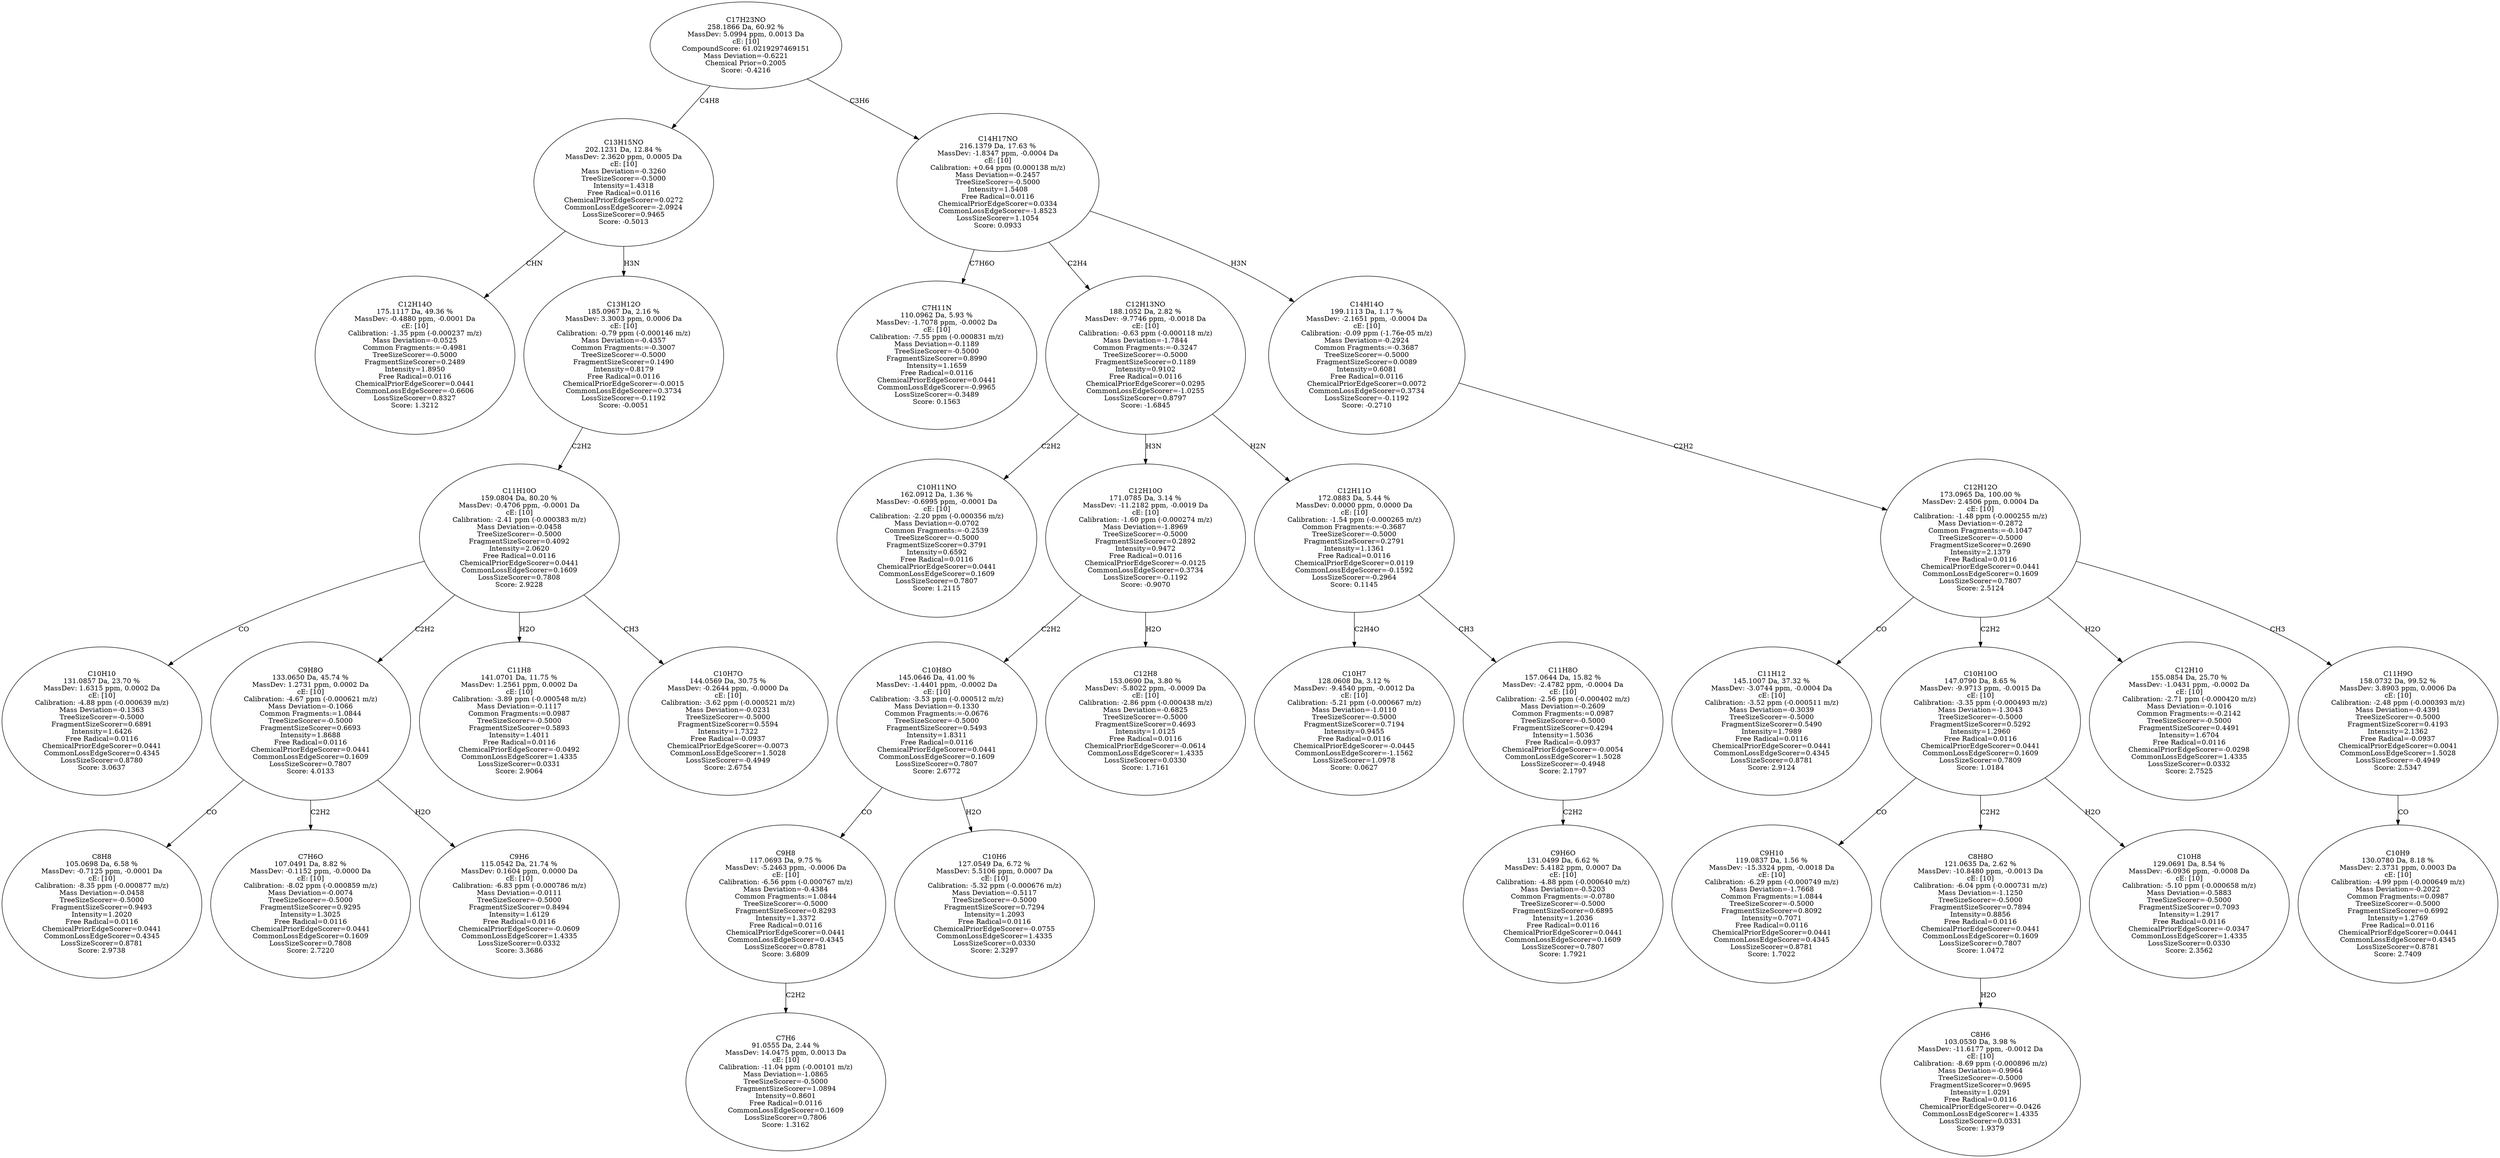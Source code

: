 strict digraph {
v1 [label="C12H14O\n175.1117 Da, 49.36 %\nMassDev: -0.4880 ppm, -0.0001 Da\ncE: [10]\nCalibration: -1.35 ppm (-0.000237 m/z)\nMass Deviation=-0.0525\nCommon Fragments:=-0.4981\nTreeSizeScorer=-0.5000\nFragmentSizeScorer=0.2489\nIntensity=1.8950\nFree Radical=0.0116\nChemicalPriorEdgeScorer=0.0441\nCommonLossEdgeScorer=-0.6606\nLossSizeScorer=0.8327\nScore: 1.3212"];
v2 [label="C10H10\n131.0857 Da, 23.70 %\nMassDev: 1.6315 ppm, 0.0002 Da\ncE: [10]\nCalibration: -4.88 ppm (-0.000639 m/z)\nMass Deviation=-0.1363\nTreeSizeScorer=-0.5000\nFragmentSizeScorer=0.6891\nIntensity=1.6426\nFree Radical=0.0116\nChemicalPriorEdgeScorer=0.0441\nCommonLossEdgeScorer=0.4345\nLossSizeScorer=0.8780\nScore: 3.0637"];
v3 [label="C8H8\n105.0698 Da, 6.58 %\nMassDev: -0.7125 ppm, -0.0001 Da\ncE: [10]\nCalibration: -8.35 ppm (-0.000877 m/z)\nMass Deviation=-0.0458\nTreeSizeScorer=-0.5000\nFragmentSizeScorer=0.9493\nIntensity=1.2020\nFree Radical=0.0116\nChemicalPriorEdgeScorer=0.0441\nCommonLossEdgeScorer=0.4345\nLossSizeScorer=0.8781\nScore: 2.9738"];
v4 [label="C7H6O\n107.0491 Da, 8.82 %\nMassDev: -0.1152 ppm, -0.0000 Da\ncE: [10]\nCalibration: -8.02 ppm (-0.000859 m/z)\nMass Deviation=-0.0074\nTreeSizeScorer=-0.5000\nFragmentSizeScorer=0.9295\nIntensity=1.3025\nFree Radical=0.0116\nChemicalPriorEdgeScorer=0.0441\nCommonLossEdgeScorer=0.1609\nLossSizeScorer=0.7808\nScore: 2.7220"];
v5 [label="C9H6\n115.0542 Da, 21.74 %\nMassDev: 0.1604 ppm, 0.0000 Da\ncE: [10]\nCalibration: -6.83 ppm (-0.000786 m/z)\nMass Deviation=-0.0111\nTreeSizeScorer=-0.5000\nFragmentSizeScorer=0.8494\nIntensity=1.6129\nFree Radical=0.0116\nChemicalPriorEdgeScorer=-0.0609\nCommonLossEdgeScorer=1.4335\nLossSizeScorer=0.0332\nScore: 3.3686"];
v6 [label="C9H8O\n133.0650 Da, 45.74 %\nMassDev: 1.2731 ppm, 0.0002 Da\ncE: [10]\nCalibration: -4.67 ppm (-0.000621 m/z)\nMass Deviation=-0.1066\nCommon Fragments:=1.0844\nTreeSizeScorer=-0.5000\nFragmentSizeScorer=0.6693\nIntensity=1.8688\nFree Radical=0.0116\nChemicalPriorEdgeScorer=0.0441\nCommonLossEdgeScorer=0.1609\nLossSizeScorer=0.7807\nScore: 4.0133"];
v7 [label="C11H8\n141.0701 Da, 11.75 %\nMassDev: 1.2561 ppm, 0.0002 Da\ncE: [10]\nCalibration: -3.89 ppm (-0.000548 m/z)\nMass Deviation=-0.1117\nCommon Fragments:=0.0987\nTreeSizeScorer=-0.5000\nFragmentSizeScorer=0.5893\nIntensity=1.4011\nFree Radical=0.0116\nChemicalPriorEdgeScorer=-0.0492\nCommonLossEdgeScorer=1.4335\nLossSizeScorer=0.0331\nScore: 2.9064"];
v8 [label="C10H7O\n144.0569 Da, 30.75 %\nMassDev: -0.2644 ppm, -0.0000 Da\ncE: [10]\nCalibration: -3.62 ppm (-0.000521 m/z)\nMass Deviation=-0.0231\nTreeSizeScorer=-0.5000\nFragmentSizeScorer=0.5594\nIntensity=1.7322\nFree Radical=-0.0937\nChemicalPriorEdgeScorer=-0.0073\nCommonLossEdgeScorer=1.5028\nLossSizeScorer=-0.4949\nScore: 2.6754"];
v9 [label="C11H10O\n159.0804 Da, 80.20 %\nMassDev: -0.4706 ppm, -0.0001 Da\ncE: [10]\nCalibration: -2.41 ppm (-0.000383 m/z)\nMass Deviation=-0.0458\nTreeSizeScorer=-0.5000\nFragmentSizeScorer=0.4092\nIntensity=2.0620\nFree Radical=0.0116\nChemicalPriorEdgeScorer=0.0441\nCommonLossEdgeScorer=0.1609\nLossSizeScorer=0.7808\nScore: 2.9228"];
v10 [label="C13H12O\n185.0967 Da, 2.16 %\nMassDev: 3.3003 ppm, 0.0006 Da\ncE: [10]\nCalibration: -0.79 ppm (-0.000146 m/z)\nMass Deviation=-0.4357\nCommon Fragments:=-0.3007\nTreeSizeScorer=-0.5000\nFragmentSizeScorer=0.1490\nIntensity=0.8179\nFree Radical=0.0116\nChemicalPriorEdgeScorer=-0.0015\nCommonLossEdgeScorer=0.3734\nLossSizeScorer=-0.1192\nScore: -0.0051"];
v11 [label="C13H15NO\n202.1231 Da, 12.84 %\nMassDev: 2.3620 ppm, 0.0005 Da\ncE: [10]\nMass Deviation=-0.3260\nTreeSizeScorer=-0.5000\nIntensity=1.4318\nFree Radical=0.0116\nChemicalPriorEdgeScorer=0.0272\nCommonLossEdgeScorer=-2.0924\nLossSizeScorer=0.9465\nScore: -0.5013"];
v12 [label="C7H11N\n110.0962 Da, 5.93 %\nMassDev: -1.7078 ppm, -0.0002 Da\ncE: [10]\nCalibration: -7.55 ppm (-0.000831 m/z)\nMass Deviation=-0.1189\nTreeSizeScorer=-0.5000\nFragmentSizeScorer=0.8990\nIntensity=1.1659\nFree Radical=0.0116\nChemicalPriorEdgeScorer=0.0441\nCommonLossEdgeScorer=-0.9965\nLossSizeScorer=-0.3489\nScore: 0.1563"];
v13 [label="C10H11NO\n162.0912 Da, 1.36 %\nMassDev: -0.6995 ppm, -0.0001 Da\ncE: [10]\nCalibration: -2.20 ppm (-0.000356 m/z)\nMass Deviation=-0.0702\nCommon Fragments:=-0.2539\nTreeSizeScorer=-0.5000\nFragmentSizeScorer=0.3791\nIntensity=0.6592\nFree Radical=0.0116\nChemicalPriorEdgeScorer=0.0441\nCommonLossEdgeScorer=0.1609\nLossSizeScorer=0.7807\nScore: 1.2115"];
v14 [label="C7H6\n91.0555 Da, 2.44 %\nMassDev: 14.0475 ppm, 0.0013 Da\ncE: [10]\nCalibration: -11.04 ppm (-0.00101 m/z)\nMass Deviation=-1.0865\nTreeSizeScorer=-0.5000\nFragmentSizeScorer=1.0894\nIntensity=0.8601\nFree Radical=0.0116\nCommonLossEdgeScorer=0.1609\nLossSizeScorer=0.7806\nScore: 1.3162"];
v15 [label="C9H8\n117.0693 Da, 9.75 %\nMassDev: -5.2463 ppm, -0.0006 Da\ncE: [10]\nCalibration: -6.56 ppm (-0.000767 m/z)\nMass Deviation=-0.4384\nCommon Fragments:=1.0844\nTreeSizeScorer=-0.5000\nFragmentSizeScorer=0.8293\nIntensity=1.3372\nFree Radical=0.0116\nChemicalPriorEdgeScorer=0.0441\nCommonLossEdgeScorer=0.4345\nLossSizeScorer=0.8781\nScore: 3.6809"];
v16 [label="C10H6\n127.0549 Da, 6.72 %\nMassDev: 5.5106 ppm, 0.0007 Da\ncE: [10]\nCalibration: -5.32 ppm (-0.000676 m/z)\nMass Deviation=-0.5117\nTreeSizeScorer=-0.5000\nFragmentSizeScorer=0.7294\nIntensity=1.2093\nFree Radical=0.0116\nChemicalPriorEdgeScorer=-0.0755\nCommonLossEdgeScorer=1.4335\nLossSizeScorer=0.0330\nScore: 2.3297"];
v17 [label="C10H8O\n145.0646 Da, 41.00 %\nMassDev: -1.4401 ppm, -0.0002 Da\ncE: [10]\nCalibration: -3.53 ppm (-0.000512 m/z)\nMass Deviation=-0.1330\nCommon Fragments:=-0.0676\nTreeSizeScorer=-0.5000\nFragmentSizeScorer=0.5493\nIntensity=1.8311\nFree Radical=0.0116\nChemicalPriorEdgeScorer=0.0441\nCommonLossEdgeScorer=0.1609\nLossSizeScorer=0.7807\nScore: 2.6772"];
v18 [label="C12H8\n153.0690 Da, 3.80 %\nMassDev: -5.8022 ppm, -0.0009 Da\ncE: [10]\nCalibration: -2.86 ppm (-0.000438 m/z)\nMass Deviation=-0.6825\nTreeSizeScorer=-0.5000\nFragmentSizeScorer=0.4693\nIntensity=1.0125\nFree Radical=0.0116\nChemicalPriorEdgeScorer=-0.0614\nCommonLossEdgeScorer=1.4335\nLossSizeScorer=0.0330\nScore: 1.7161"];
v19 [label="C12H10O\n171.0785 Da, 3.14 %\nMassDev: -11.2182 ppm, -0.0019 Da\ncE: [10]\nCalibration: -1.60 ppm (-0.000274 m/z)\nMass Deviation=-1.8969\nTreeSizeScorer=-0.5000\nFragmentSizeScorer=0.2892\nIntensity=0.9472\nFree Radical=0.0116\nChemicalPriorEdgeScorer=-0.0125\nCommonLossEdgeScorer=0.3734\nLossSizeScorer=-0.1192\nScore: -0.9070"];
v20 [label="C10H7\n128.0608 Da, 3.12 %\nMassDev: -9.4540 ppm, -0.0012 Da\ncE: [10]\nCalibration: -5.21 ppm (-0.000667 m/z)\nMass Deviation=-1.0110\nTreeSizeScorer=-0.5000\nFragmentSizeScorer=0.7194\nIntensity=0.9455\nFree Radical=0.0116\nChemicalPriorEdgeScorer=-0.0445\nCommonLossEdgeScorer=-1.1562\nLossSizeScorer=1.0978\nScore: 0.0627"];
v21 [label="C9H6O\n131.0499 Da, 6.62 %\nMassDev: 5.4182 ppm, 0.0007 Da\ncE: [10]\nCalibration: -4.88 ppm (-0.000640 m/z)\nMass Deviation=-0.5203\nCommon Fragments:=-0.0780\nTreeSizeScorer=-0.5000\nFragmentSizeScorer=0.6895\nIntensity=1.2036\nFree Radical=0.0116\nChemicalPriorEdgeScorer=0.0441\nCommonLossEdgeScorer=0.1609\nLossSizeScorer=0.7807\nScore: 1.7921"];
v22 [label="C11H8O\n157.0644 Da, 15.82 %\nMassDev: -2.4782 ppm, -0.0004 Da\ncE: [10]\nCalibration: -2.56 ppm (-0.000402 m/z)\nMass Deviation=-0.2609\nCommon Fragments:=0.0987\nTreeSizeScorer=-0.5000\nFragmentSizeScorer=0.4294\nIntensity=1.5036\nFree Radical=-0.0937\nChemicalPriorEdgeScorer=-0.0054\nCommonLossEdgeScorer=1.5028\nLossSizeScorer=-0.4948\nScore: 2.1797"];
v23 [label="C12H11O\n172.0883 Da, 5.44 %\nMassDev: 0.0000 ppm, 0.0000 Da\ncE: [10]\nCalibration: -1.54 ppm (-0.000265 m/z)\nCommon Fragments:=-0.3687\nTreeSizeScorer=-0.5000\nFragmentSizeScorer=0.2791\nIntensity=1.1361\nFree Radical=0.0116\nChemicalPriorEdgeScorer=0.0119\nCommonLossEdgeScorer=-0.1592\nLossSizeScorer=-0.2964\nScore: 0.1145"];
v24 [label="C12H13NO\n188.1052 Da, 2.82 %\nMassDev: -9.7746 ppm, -0.0018 Da\ncE: [10]\nCalibration: -0.63 ppm (-0.000118 m/z)\nMass Deviation=-1.7844\nCommon Fragments:=-0.3247\nTreeSizeScorer=-0.5000\nFragmentSizeScorer=0.1189\nIntensity=0.9102\nFree Radical=0.0116\nChemicalPriorEdgeScorer=0.0295\nCommonLossEdgeScorer=-1.0255\nLossSizeScorer=0.8797\nScore: -1.6845"];
v25 [label="C11H12\n145.1007 Da, 37.32 %\nMassDev: -3.0744 ppm, -0.0004 Da\ncE: [10]\nCalibration: -3.52 ppm (-0.000511 m/z)\nMass Deviation=-0.3039\nTreeSizeScorer=-0.5000\nFragmentSizeScorer=0.5490\nIntensity=1.7989\nFree Radical=0.0116\nChemicalPriorEdgeScorer=0.0441\nCommonLossEdgeScorer=0.4345\nLossSizeScorer=0.8781\nScore: 2.9124"];
v26 [label="C9H10\n119.0837 Da, 1.56 %\nMassDev: -15.3324 ppm, -0.0018 Da\ncE: [10]\nCalibration: -6.29 ppm (-0.000749 m/z)\nMass Deviation=-1.7668\nCommon Fragments:=1.0844\nTreeSizeScorer=-0.5000\nFragmentSizeScorer=0.8092\nIntensity=0.7071\nFree Radical=0.0116\nChemicalPriorEdgeScorer=0.0441\nCommonLossEdgeScorer=0.4345\nLossSizeScorer=0.8781\nScore: 1.7022"];
v27 [label="C8H6\n103.0530 Da, 3.98 %\nMassDev: -11.6177 ppm, -0.0012 Da\ncE: [10]\nCalibration: -8.69 ppm (-0.000896 m/z)\nMass Deviation=-0.9964\nTreeSizeScorer=-0.5000\nFragmentSizeScorer=0.9695\nIntensity=1.0291\nFree Radical=0.0116\nChemicalPriorEdgeScorer=-0.0426\nCommonLossEdgeScorer=1.4335\nLossSizeScorer=0.0331\nScore: 1.9379"];
v28 [label="C8H8O\n121.0635 Da, 2.62 %\nMassDev: -10.8480 ppm, -0.0013 Da\ncE: [10]\nCalibration: -6.04 ppm (-0.000731 m/z)\nMass Deviation=-1.1250\nTreeSizeScorer=-0.5000\nFragmentSizeScorer=0.7894\nIntensity=0.8856\nFree Radical=0.0116\nChemicalPriorEdgeScorer=0.0441\nCommonLossEdgeScorer=0.1609\nLossSizeScorer=0.7807\nScore: 1.0472"];
v29 [label="C10H8\n129.0691 Da, 8.54 %\nMassDev: -6.0936 ppm, -0.0008 Da\ncE: [10]\nCalibration: -5.10 ppm (-0.000658 m/z)\nMass Deviation=-0.5883\nTreeSizeScorer=-0.5000\nFragmentSizeScorer=0.7093\nIntensity=1.2917\nFree Radical=0.0116\nChemicalPriorEdgeScorer=-0.0347\nCommonLossEdgeScorer=1.4335\nLossSizeScorer=0.0330\nScore: 2.3562"];
v30 [label="C10H10O\n147.0790 Da, 8.65 %\nMassDev: -9.9713 ppm, -0.0015 Da\ncE: [10]\nCalibration: -3.35 ppm (-0.000493 m/z)\nMass Deviation=-1.3043\nTreeSizeScorer=-0.5000\nFragmentSizeScorer=0.5292\nIntensity=1.2960\nFree Radical=0.0116\nChemicalPriorEdgeScorer=0.0441\nCommonLossEdgeScorer=0.1609\nLossSizeScorer=0.7809\nScore: 1.0184"];
v31 [label="C12H10\n155.0854 Da, 25.70 %\nMassDev: -1.0431 ppm, -0.0002 Da\ncE: [10]\nCalibration: -2.71 ppm (-0.000420 m/z)\nMass Deviation=-0.1016\nCommon Fragments:=-0.2142\nTreeSizeScorer=-0.5000\nFragmentSizeScorer=0.4491\nIntensity=1.6704\nFree Radical=0.0116\nChemicalPriorEdgeScorer=-0.0298\nCommonLossEdgeScorer=1.4335\nLossSizeScorer=0.0332\nScore: 2.7525"];
v32 [label="C10H9\n130.0780 Da, 8.18 %\nMassDev: 2.3731 ppm, 0.0003 Da\ncE: [10]\nCalibration: -4.99 ppm (-0.000649 m/z)\nMass Deviation=-0.2022\nCommon Fragments:=0.0987\nTreeSizeScorer=-0.5000\nFragmentSizeScorer=0.6992\nIntensity=1.2769\nFree Radical=0.0116\nChemicalPriorEdgeScorer=0.0441\nCommonLossEdgeScorer=0.4345\nLossSizeScorer=0.8781\nScore: 2.7409"];
v33 [label="C11H9O\n158.0732 Da, 99.52 %\nMassDev: 3.8903 ppm, 0.0006 Da\ncE: [10]\nCalibration: -2.48 ppm (-0.000393 m/z)\nMass Deviation=-0.4391\nTreeSizeScorer=-0.5000\nFragmentSizeScorer=0.4193\nIntensity=2.1362\nFree Radical=-0.0937\nChemicalPriorEdgeScorer=0.0041\nCommonLossEdgeScorer=1.5028\nLossSizeScorer=-0.4949\nScore: 2.5347"];
v34 [label="C12H12O\n173.0965 Da, 100.00 %\nMassDev: 2.4506 ppm, 0.0004 Da\ncE: [10]\nCalibration: -1.48 ppm (-0.000255 m/z)\nMass Deviation=-0.2872\nCommon Fragments:=-0.1047\nTreeSizeScorer=-0.5000\nFragmentSizeScorer=0.2690\nIntensity=2.1379\nFree Radical=0.0116\nChemicalPriorEdgeScorer=0.0441\nCommonLossEdgeScorer=0.1609\nLossSizeScorer=0.7807\nScore: 2.5124"];
v35 [label="C14H14O\n199.1113 Da, 1.17 %\nMassDev: -2.1651 ppm, -0.0004 Da\ncE: [10]\nCalibration: -0.09 ppm (-1.76e-05 m/z)\nMass Deviation=-0.2924\nCommon Fragments:=-0.3687\nTreeSizeScorer=-0.5000\nFragmentSizeScorer=0.0089\nIntensity=0.6081\nFree Radical=0.0116\nChemicalPriorEdgeScorer=0.0072\nCommonLossEdgeScorer=0.3734\nLossSizeScorer=-0.1192\nScore: -0.2710"];
v36 [label="C14H17NO\n216.1379 Da, 17.63 %\nMassDev: -1.8347 ppm, -0.0004 Da\ncE: [10]\nCalibration: +0.64 ppm (0.000138 m/z)\nMass Deviation=-0.2457\nTreeSizeScorer=-0.5000\nIntensity=1.5408\nFree Radical=0.0116\nChemicalPriorEdgeScorer=0.0334\nCommonLossEdgeScorer=-1.8523\nLossSizeScorer=1.1054\nScore: 0.0933"];
v37 [label="C17H23NO\n258.1866 Da, 60.92 %\nMassDev: 5.0994 ppm, 0.0013 Da\ncE: [10]\nCompoundScore: 61.0219297469151\nMass Deviation=-0.6221\nChemical Prior=0.2005\nScore: -0.4216"];
v11 -> v1 [label="CHN"];
v9 -> v2 [label="CO"];
v6 -> v3 [label="CO"];
v6 -> v4 [label="C2H2"];
v6 -> v5 [label="H2O"];
v9 -> v6 [label="C2H2"];
v9 -> v7 [label="H2O"];
v9 -> v8 [label="CH3"];
v10 -> v9 [label="C2H2"];
v11 -> v10 [label="H3N"];
v37 -> v11 [label="C4H8"];
v36 -> v12 [label="C7H6O"];
v24 -> v13 [label="C2H2"];
v15 -> v14 [label="C2H2"];
v17 -> v15 [label="CO"];
v17 -> v16 [label="H2O"];
v19 -> v17 [label="C2H2"];
v19 -> v18 [label="H2O"];
v24 -> v19 [label="H3N"];
v23 -> v20 [label="C2H4O"];
v22 -> v21 [label="C2H2"];
v23 -> v22 [label="CH3"];
v24 -> v23 [label="H2N"];
v36 -> v24 [label="C2H4"];
v34 -> v25 [label="CO"];
v30 -> v26 [label="CO"];
v28 -> v27 [label="H2O"];
v30 -> v28 [label="C2H2"];
v30 -> v29 [label="H2O"];
v34 -> v30 [label="C2H2"];
v34 -> v31 [label="H2O"];
v33 -> v32 [label="CO"];
v34 -> v33 [label="CH3"];
v35 -> v34 [label="C2H2"];
v36 -> v35 [label="H3N"];
v37 -> v36 [label="C3H6"];
}